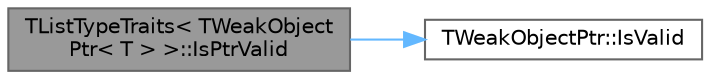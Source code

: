 digraph "TListTypeTraits&lt; TWeakObjectPtr&lt; T &gt; &gt;::IsPtrValid"
{
 // INTERACTIVE_SVG=YES
 // LATEX_PDF_SIZE
  bgcolor="transparent";
  edge [fontname=Helvetica,fontsize=10,labelfontname=Helvetica,labelfontsize=10];
  node [fontname=Helvetica,fontsize=10,shape=box,height=0.2,width=0.4];
  rankdir="LR";
  Node1 [id="Node000001",label="TListTypeTraits\< TWeakObject\lPtr\< T \> \>::IsPtrValid",height=0.2,width=0.4,color="gray40", fillcolor="grey60", style="filled", fontcolor="black",tooltip=" "];
  Node1 -> Node2 [id="edge1_Node000001_Node000002",color="steelblue1",style="solid",tooltip=" "];
  Node2 [id="Node000002",label="TWeakObjectPtr::IsValid",height=0.2,width=0.4,color="grey40", fillcolor="white", style="filled",URL="$d3/daa/structTWeakObjectPtr.html#aa2eff57019dfe4d10ccde7a252e0cec3",tooltip="Test if this points to a live UObject."];
}
